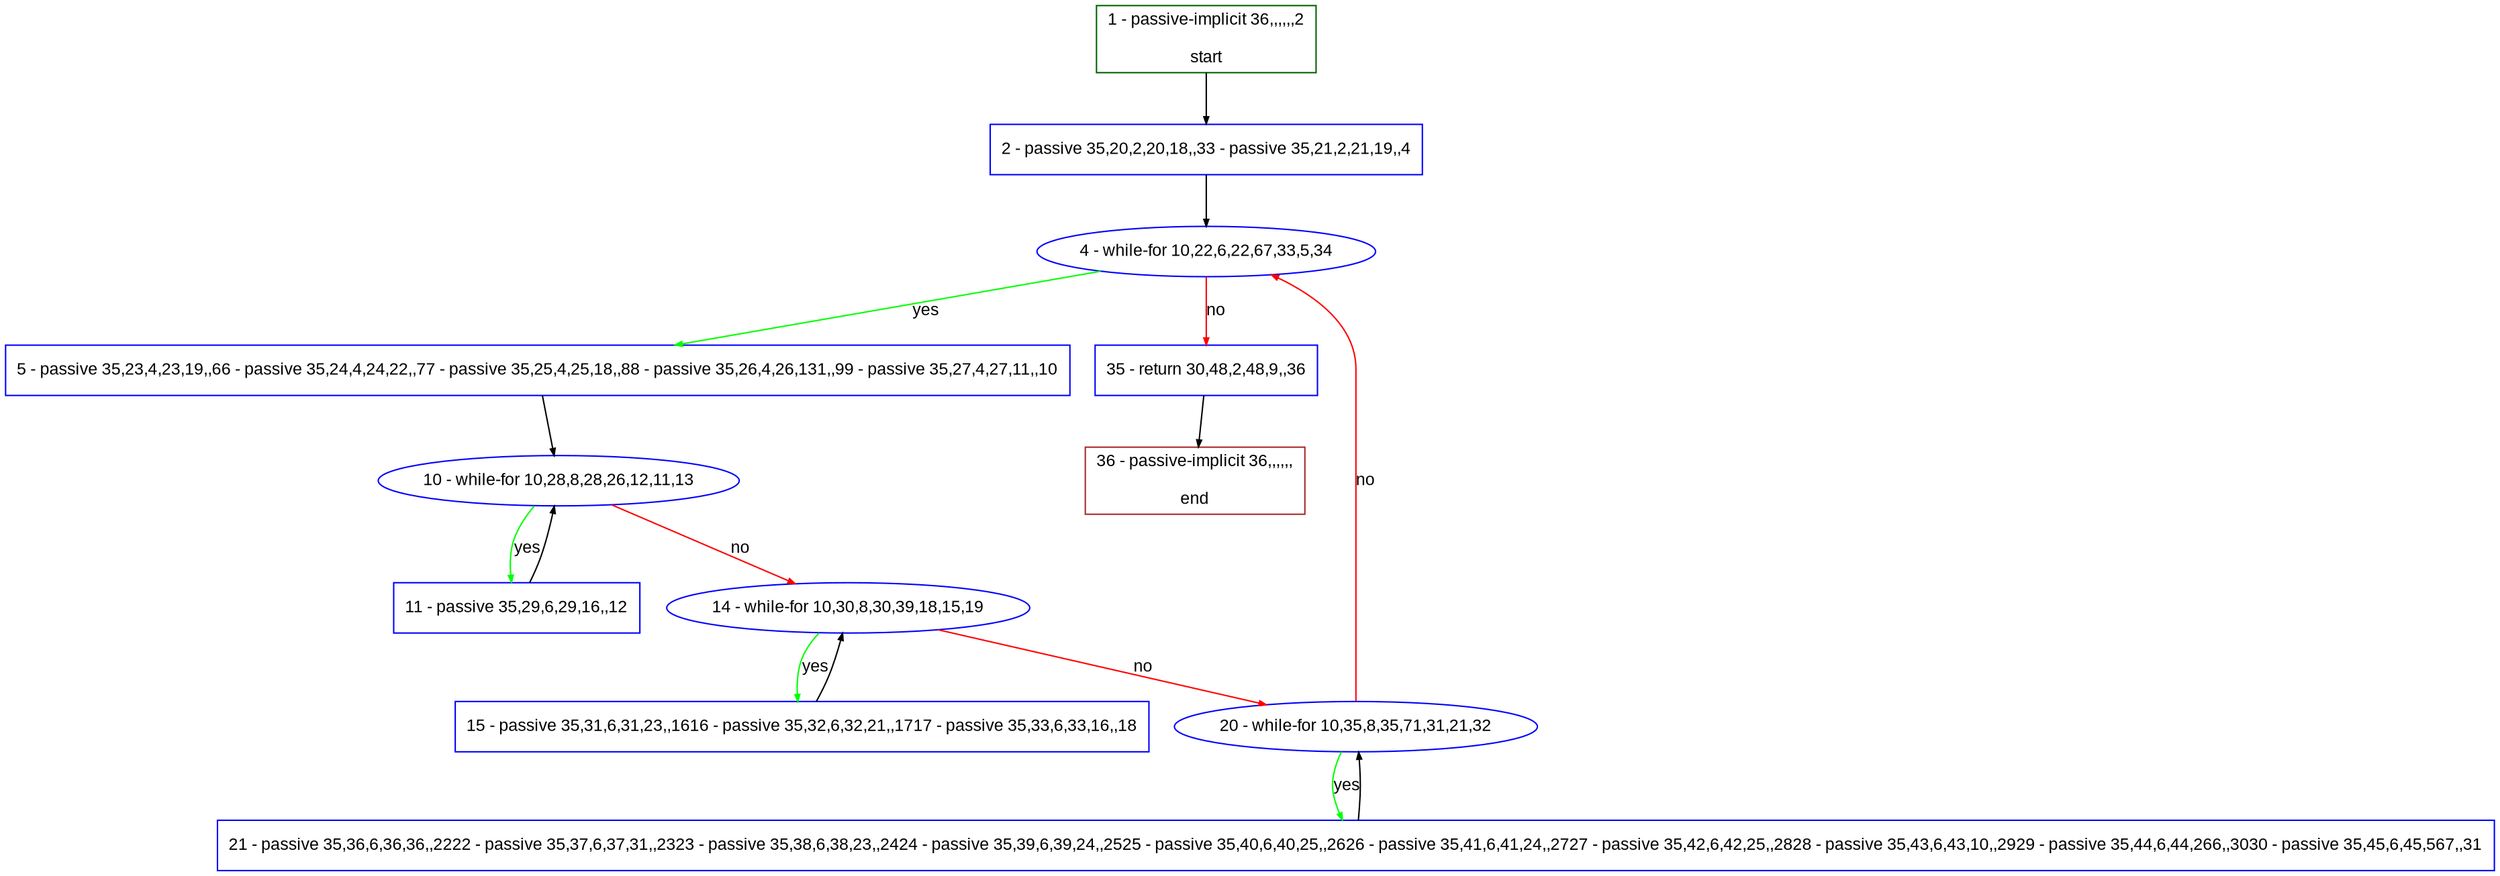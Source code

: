 digraph "" {
  graph [pack="true", label="", fontsize="12", packmode="clust", fontname="Arial", fillcolor="#FFFFCC", bgcolor="white", style="rounded,filled", compound="true"];
  node [node_initialized="no", label="", color="grey", fontsize="12", fillcolor="white", fontname="Arial", style="filled", shape="rectangle", compound="true", fixedsize="false"];
  edge [fontcolor="black", arrowhead="normal", arrowtail="none", arrowsize="0.5", ltail="", label="", color="black", fontsize="12", lhead="", fontname="Arial", dir="forward", compound="true"];
  __N1 [label="2 - passive 35,20,2,20,18,,33 - passive 35,21,2,21,19,,4", color="#0000ff", fillcolor="#ffffff", style="filled", shape="box"];
  __N2 [label="1 - passive-implicit 36,,,,,,2\n\nstart", color="#006400", fillcolor="#ffffff", style="filled", shape="box"];
  __N3 [label="4 - while-for 10,22,6,22,67,33,5,34", color="#0000ff", fillcolor="#ffffff", style="filled", shape="oval"];
  __N4 [label="5 - passive 35,23,4,23,19,,66 - passive 35,24,4,24,22,,77 - passive 35,25,4,25,18,,88 - passive 35,26,4,26,131,,99 - passive 35,27,4,27,11,,10", color="#0000ff", fillcolor="#ffffff", style="filled", shape="box"];
  __N5 [label="35 - return 30,48,2,48,9,,36", color="#0000ff", fillcolor="#ffffff", style="filled", shape="box"];
  __N6 [label="10 - while-for 10,28,8,28,26,12,11,13", color="#0000ff", fillcolor="#ffffff", style="filled", shape="oval"];
  __N7 [label="11 - passive 35,29,6,29,16,,12", color="#0000ff", fillcolor="#ffffff", style="filled", shape="box"];
  __N8 [label="14 - while-for 10,30,8,30,39,18,15,19", color="#0000ff", fillcolor="#ffffff", style="filled", shape="oval"];
  __N9 [label="15 - passive 35,31,6,31,23,,1616 - passive 35,32,6,32,21,,1717 - passive 35,33,6,33,16,,18", color="#0000ff", fillcolor="#ffffff", style="filled", shape="box"];
  __N10 [label="20 - while-for 10,35,8,35,71,31,21,32", color="#0000ff", fillcolor="#ffffff", style="filled", shape="oval"];
  __N11 [label="21 - passive 35,36,6,36,36,,2222 - passive 35,37,6,37,31,,2323 - passive 35,38,6,38,23,,2424 - passive 35,39,6,39,24,,2525 - passive 35,40,6,40,25,,2626 - passive 35,41,6,41,24,,2727 - passive 35,42,6,42,25,,2828 - passive 35,43,6,43,10,,2929 - passive 35,44,6,44,266,,3030 - passive 35,45,6,45,567,,31", color="#0000ff", fillcolor="#ffffff", style="filled", shape="box"];
  __N12 [label="36 - passive-implicit 36,,,,,,\n\nend", color="#a52a2a", fillcolor="#ffffff", style="filled", shape="box"];
  __N2 -> __N1 [arrowhead="normal", arrowtail="none", color="#000000", label="", dir="forward"];
  __N1 -> __N3 [arrowhead="normal", arrowtail="none", color="#000000", label="", dir="forward"];
  __N3 -> __N4 [arrowhead="normal", arrowtail="none", color="#00ff00", label="yes", dir="forward"];
  __N3 -> __N5 [arrowhead="normal", arrowtail="none", color="#ff0000", label="no", dir="forward"];
  __N4 -> __N6 [arrowhead="normal", arrowtail="none", color="#000000", label="", dir="forward"];
  __N6 -> __N7 [arrowhead="normal", arrowtail="none", color="#00ff00", label="yes", dir="forward"];
  __N7 -> __N6 [arrowhead="normal", arrowtail="none", color="#000000", label="", dir="forward"];
  __N6 -> __N8 [arrowhead="normal", arrowtail="none", color="#ff0000", label="no", dir="forward"];
  __N8 -> __N9 [arrowhead="normal", arrowtail="none", color="#00ff00", label="yes", dir="forward"];
  __N9 -> __N8 [arrowhead="normal", arrowtail="none", color="#000000", label="", dir="forward"];
  __N8 -> __N10 [arrowhead="normal", arrowtail="none", color="#ff0000", label="no", dir="forward"];
  __N10 -> __N3 [arrowhead="normal", arrowtail="none", color="#ff0000", label="no", dir="forward"];
  __N10 -> __N11 [arrowhead="normal", arrowtail="none", color="#00ff00", label="yes", dir="forward"];
  __N11 -> __N10 [arrowhead="normal", arrowtail="none", color="#000000", label="", dir="forward"];
  __N5 -> __N12 [arrowhead="normal", arrowtail="none", color="#000000", label="", dir="forward"];
}
